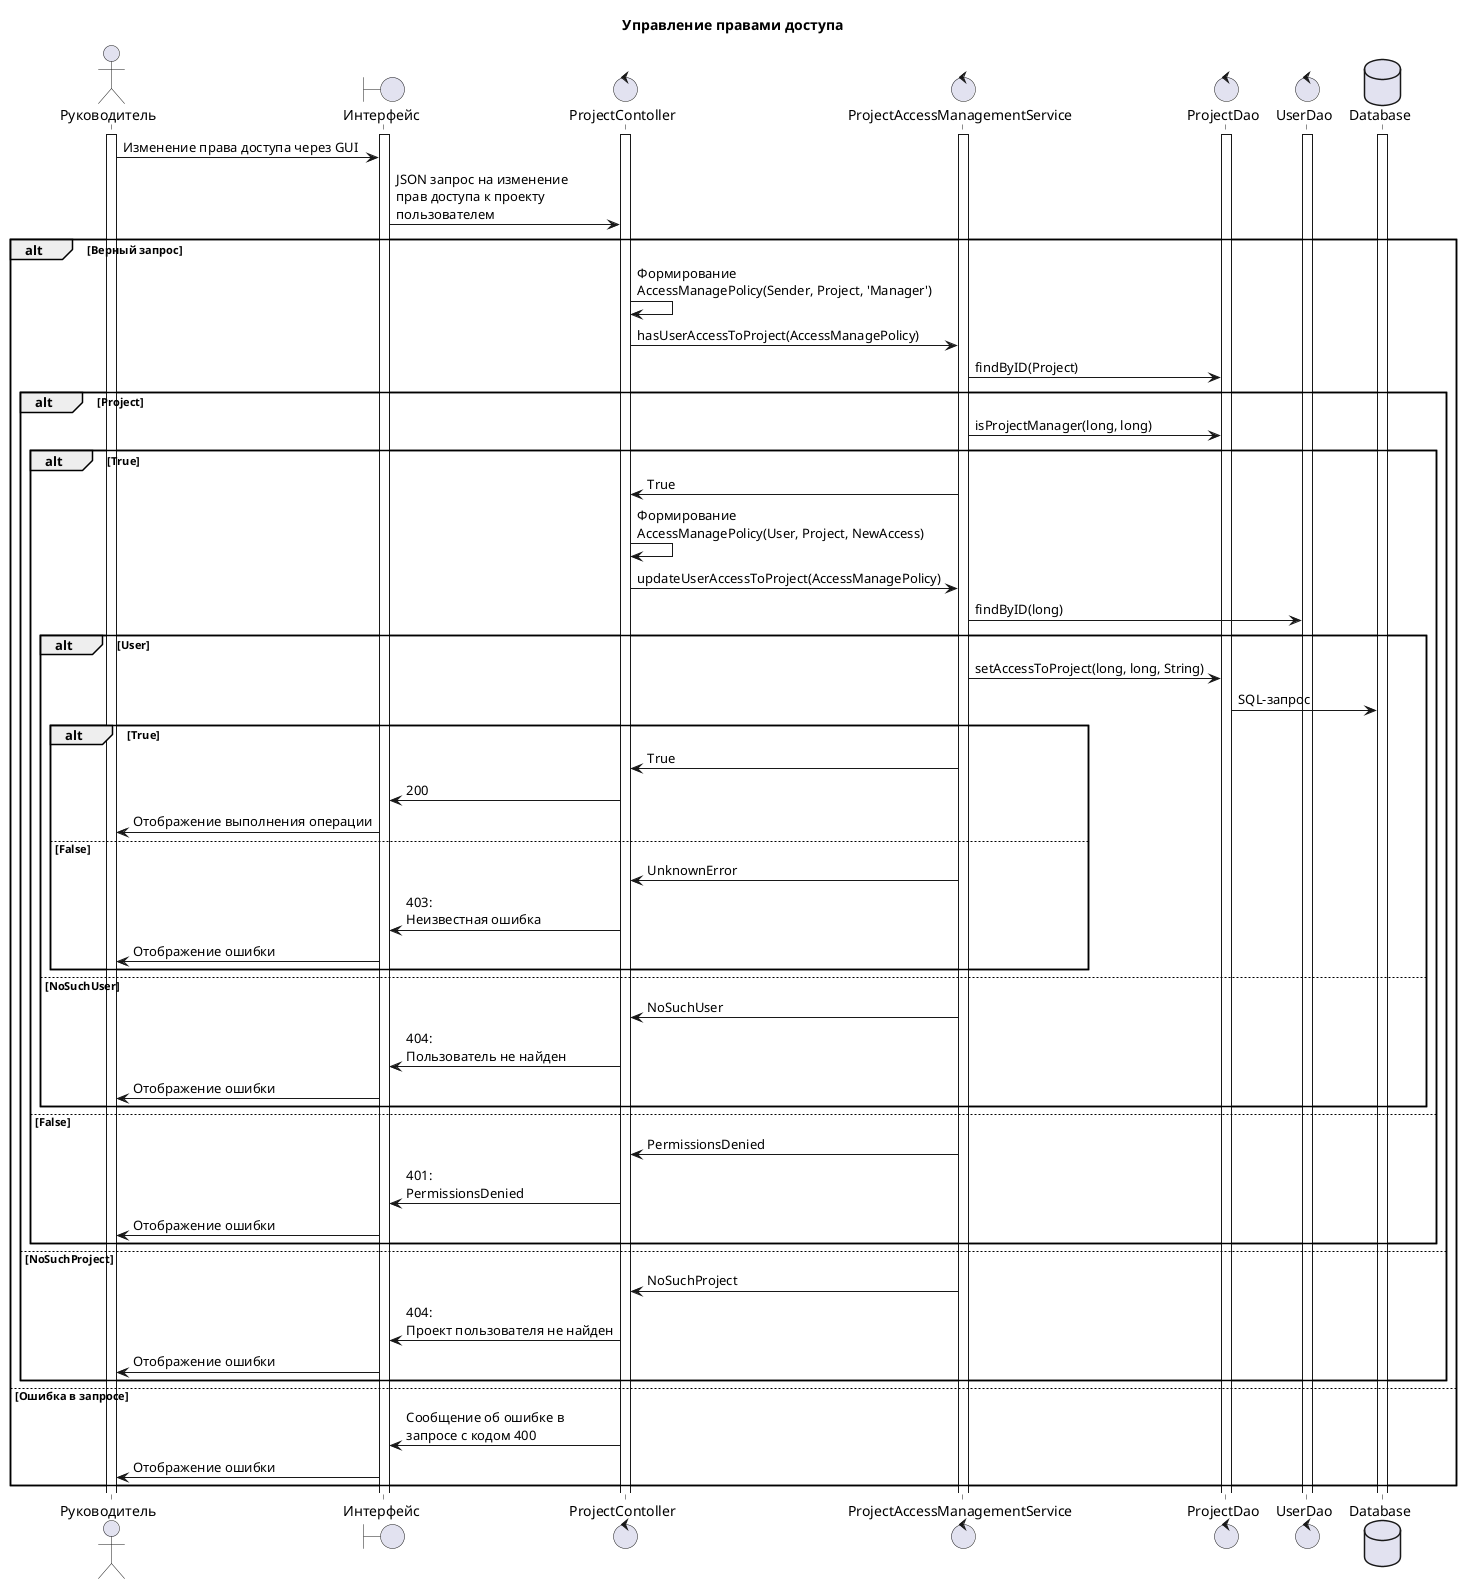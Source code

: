@startuml sequence
title Управление правами доступа

actor Руководитель as user
boundary "Интерфейс" as site
control ProjectContoller as pcont
control ProjectAccessManagementService as amserv
control ProjectDao as pdao 
control UserDao as udao
database Database as db

activate user
activate site
activate db
activate pcont
activate amserv
activate pdao
activate udao

user -> site : Изменение права доступа через GUI
site -> pcont : JSON запрос на изменение\nправ доступа к проекту\nпользователем

alt Верный запрос
    pcont -> pcont : Формирование\nAccessManagePolicy(Sender, Project, 'Manager')
    pcont -> amserv : hasUserAccessToProject(AccessManagePolicy)
    amserv -> pdao : findByID(Project)
    alt Project
        amserv -> pdao : isProjectManager(long, long)
        alt True
            pcont <- amserv : True
            pcont -> pcont : Формирование\nAccessManagePolicy(User, Project, NewAccess)
            pcont -> amserv: updateUserAccessToProject(AccessManagePolicy)
            amserv -> udao : findByID(long)
            alt User
                amserv -> pdao : setAccessToProject(long, long, String)
                pdao -> db : SQL-запрос
                alt True
                    pcont <- amserv : True
                    site <- pcont : 200
                    user <- site : Отображение выполнения операции
                else False
                    pcont <- amserv : UnknownError 
                    site <- pcont : 403:\nНеизвестная ошибка
                    user <- site : Отображение ошибки
                end
            else NoSuchUser
                pcont <- amserv : NoSuchUser
                site <- pcont : 404:\nПользователь не найден
                user <- site : Отображение ошибки
            end
        
        else False
            pcont <- amserv : PermissionsDenied
            site <- pcont : 401:\nPermissionsDenied
            user <- site : Отображение ошибки
        end
    else NoSuchProject
        pcont <- amserv : NoSuchProject
        site <- pcont : 404:\nПроект пользователя не найден
        user <- site : Отображение ошибки
    end
    
else Ошибка в запросе
    pcont -> site : Сообщение об ошибке в\nзапросе с кодом 400
    user <- site : Отображение ошибки
end


@enduml